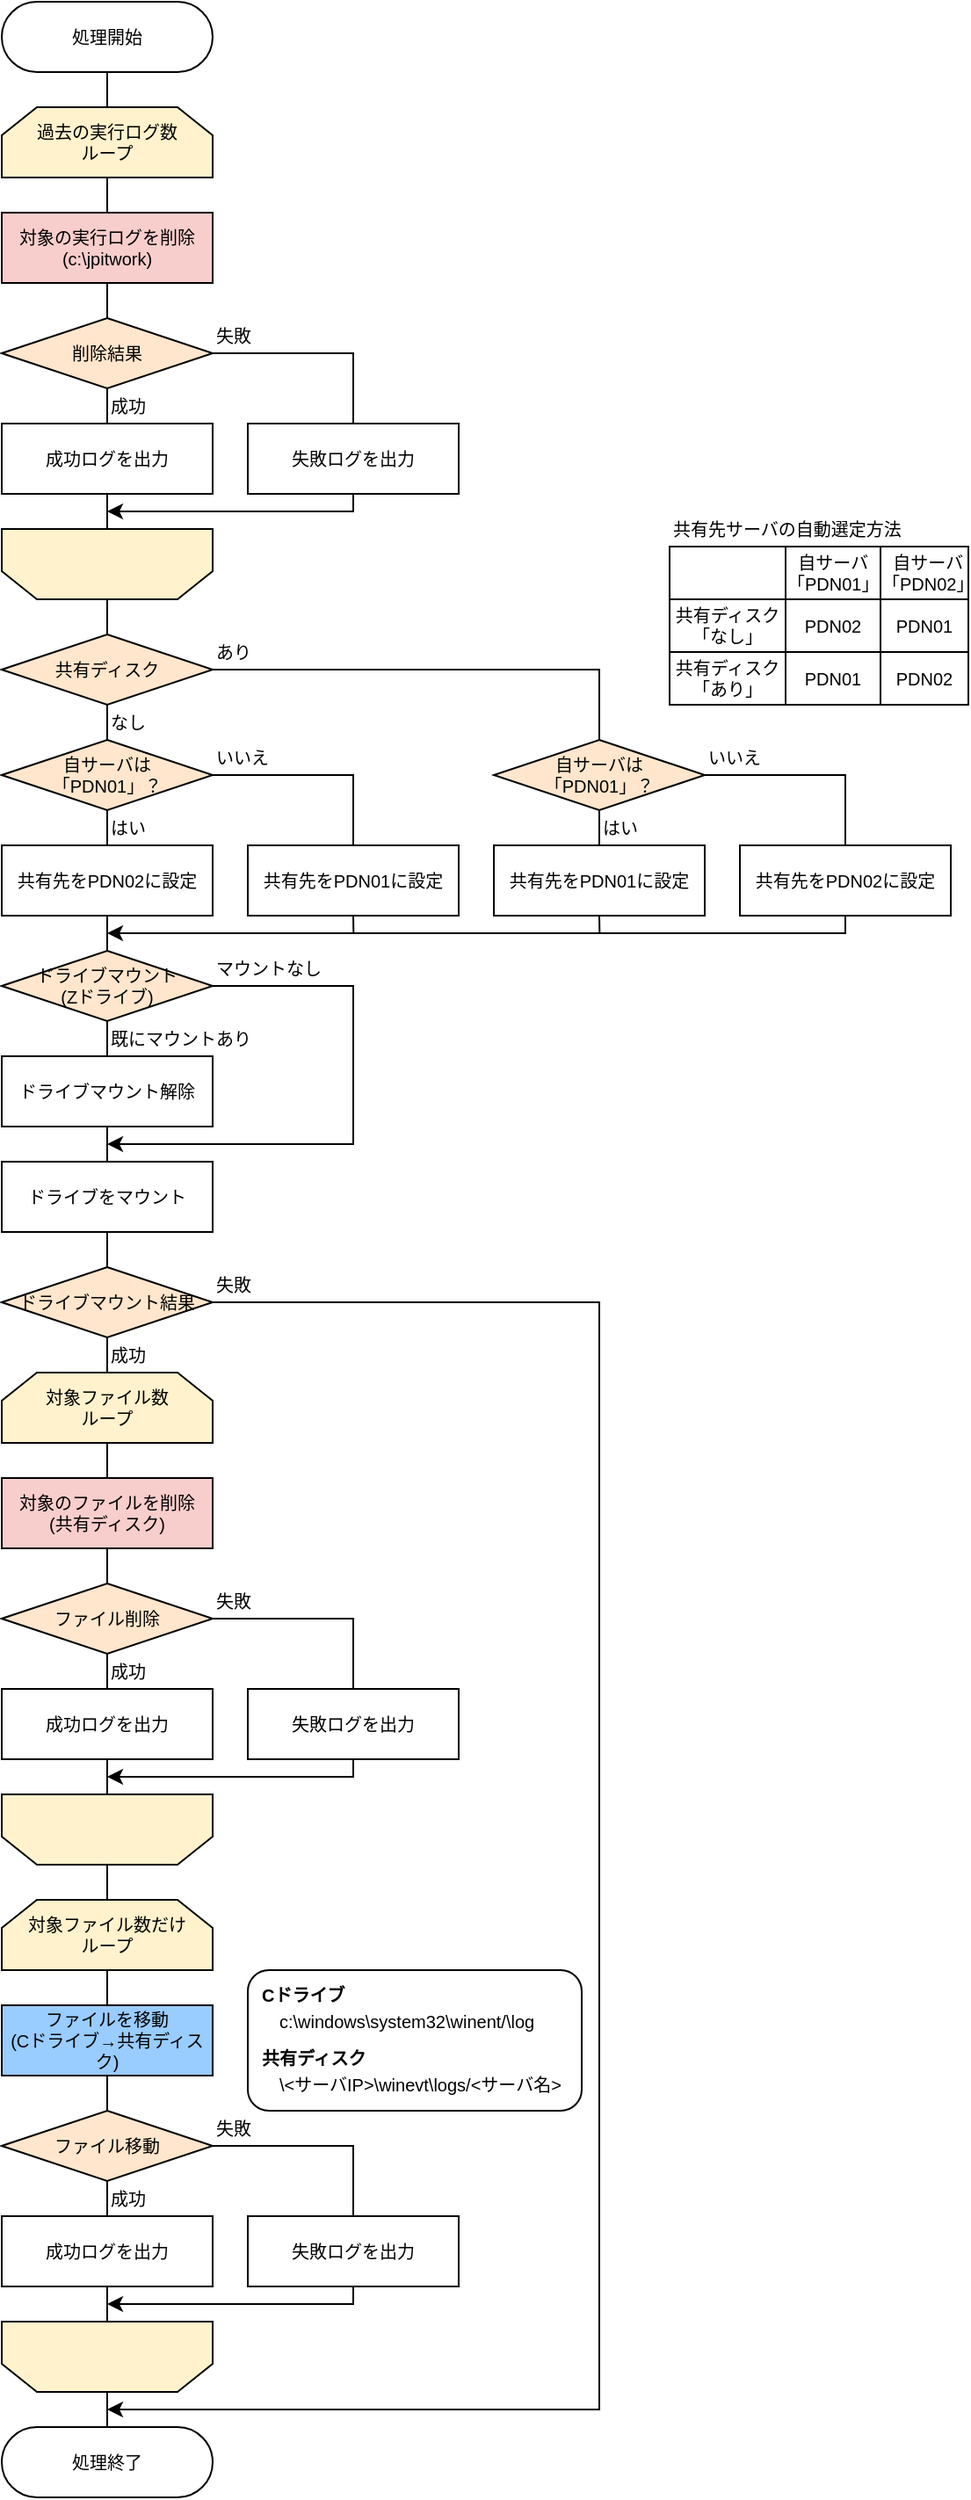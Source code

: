 <mxfile version="23.1.3" type="github">
  <diagram name="ページ1" id="Sno0RHyQ97pvPIhAmtWO">
    <mxGraphModel dx="983" dy="1718" grid="1" gridSize="10" guides="1" tooltips="1" connect="1" arrows="1" fold="1" page="1" pageScale="1" pageWidth="827" pageHeight="1169" background="#ffffff" math="0" shadow="0">
      <root>
        <mxCell id="0" />
        <mxCell id="1" parent="0" />
        <mxCell id="b4JHVFvh4AoB1611Vh3n-72" value="" style="rounded=1;whiteSpace=wrap;html=1;fontFamily=Helvetica;fontSize=10;fontColor=default;labelBackgroundColor=default;fillColor=none;" vertex="1" parent="1">
          <mxGeometry x="180" y="860" width="190" height="80" as="geometry" />
        </mxCell>
        <mxCell id="P1kFlnm7NQrcfKAeQpRK-1" value="処理開始" style="rounded=1;whiteSpace=wrap;html=1;arcSize=50;fontSize=10;" parent="1" vertex="1">
          <mxGeometry x="40" y="-260" width="120" height="40" as="geometry" />
        </mxCell>
        <mxCell id="P1kFlnm7NQrcfKAeQpRK-6" style="edgeStyle=orthogonalEdgeStyle;rounded=0;orthogonalLoop=1;jettySize=auto;html=1;exitX=0.5;exitY=1;exitDx=0;exitDy=0;entryX=0.5;entryY=0;entryDx=0;entryDy=0;endArrow=none;endFill=0;fontSize=10;" parent="1" source="P1kFlnm7NQrcfKAeQpRK-4" target="P1kFlnm7NQrcfKAeQpRK-5" edge="1">
          <mxGeometry relative="1" as="geometry" />
        </mxCell>
        <mxCell id="P1kFlnm7NQrcfKAeQpRK-4" value="ファイルを移動&lt;br style=&quot;font-size: 10px;&quot;&gt;(Cドライブ→共有ディスク)" style="rounded=0;whiteSpace=wrap;html=1;fontSize=10;fillColor=#99CCFF;" parent="1" vertex="1">
          <mxGeometry x="40" y="880" width="120" height="40" as="geometry" />
        </mxCell>
        <mxCell id="P1kFlnm7NQrcfKAeQpRK-11" style="edgeStyle=orthogonalEdgeStyle;rounded=0;orthogonalLoop=1;jettySize=auto;html=1;exitX=0.5;exitY=1;exitDx=0;exitDy=0;entryX=0.5;entryY=0;entryDx=0;entryDy=0;endArrow=none;endFill=0;fontSize=10;" parent="1" source="P1kFlnm7NQrcfKAeQpRK-5" target="P1kFlnm7NQrcfKAeQpRK-9" edge="1">
          <mxGeometry relative="1" as="geometry" />
        </mxCell>
        <mxCell id="P1kFlnm7NQrcfKAeQpRK-12" style="edgeStyle=orthogonalEdgeStyle;rounded=0;orthogonalLoop=1;jettySize=auto;html=1;exitX=1;exitY=0.5;exitDx=0;exitDy=0;entryX=0.5;entryY=0;entryDx=0;entryDy=0;endArrow=none;endFill=0;fontSize=10;" parent="1" source="P1kFlnm7NQrcfKAeQpRK-5" target="P1kFlnm7NQrcfKAeQpRK-10" edge="1">
          <mxGeometry relative="1" as="geometry" />
        </mxCell>
        <mxCell id="P1kFlnm7NQrcfKAeQpRK-5" value="ファイル移動" style="rhombus;whiteSpace=wrap;html=1;fontSize=10;fillColor=#ffe6cc;strokeColor=#000000;" parent="1" vertex="1">
          <mxGeometry x="40" y="940" width="120" height="40" as="geometry" />
        </mxCell>
        <mxCell id="P1kFlnm7NQrcfKAeQpRK-17" style="edgeStyle=orthogonalEdgeStyle;rounded=0;orthogonalLoop=1;jettySize=auto;html=1;exitX=0.5;exitY=1;exitDx=0;exitDy=0;entryX=0.5;entryY=1;entryDx=0;entryDy=0;endArrow=none;endFill=0;fontSize=10;" parent="1" source="P1kFlnm7NQrcfKAeQpRK-9" target="P1kFlnm7NQrcfKAeQpRK-23" edge="1">
          <mxGeometry relative="1" as="geometry">
            <mxPoint x="100" y="1080" as="targetPoint" />
          </mxGeometry>
        </mxCell>
        <mxCell id="P1kFlnm7NQrcfKAeQpRK-9" value="成功ログを出力" style="rounded=0;whiteSpace=wrap;html=1;fontSize=10;" parent="1" vertex="1">
          <mxGeometry x="40" y="1000" width="120" height="40" as="geometry" />
        </mxCell>
        <mxCell id="P1kFlnm7NQrcfKAeQpRK-20" style="edgeStyle=orthogonalEdgeStyle;rounded=0;orthogonalLoop=1;jettySize=auto;html=1;exitX=0.5;exitY=1;exitDx=0;exitDy=0;endArrow=classic;endFill=1;fontSize=10;" parent="1" source="P1kFlnm7NQrcfKAeQpRK-10" edge="1">
          <mxGeometry relative="1" as="geometry">
            <mxPoint x="100" y="1050" as="targetPoint" />
            <Array as="points">
              <mxPoint x="240" y="1050" />
              <mxPoint x="100" y="1050" />
            </Array>
          </mxGeometry>
        </mxCell>
        <mxCell id="P1kFlnm7NQrcfKAeQpRK-10" value="失敗ログを出力" style="rounded=0;whiteSpace=wrap;html=1;fontSize=10;" parent="1" vertex="1">
          <mxGeometry x="180" y="1000" width="120" height="40" as="geometry" />
        </mxCell>
        <mxCell id="P1kFlnm7NQrcfKAeQpRK-14" value="成功" style="text;html=1;strokeColor=none;fillColor=none;align=left;verticalAlign=middle;whiteSpace=wrap;rounded=0;fontSize=10;" parent="1" vertex="1">
          <mxGeometry x="100" y="980" width="50" height="20" as="geometry" />
        </mxCell>
        <mxCell id="P1kFlnm7NQrcfKAeQpRK-15" value="失敗" style="text;html=1;strokeColor=none;fillColor=none;align=left;verticalAlign=middle;whiteSpace=wrap;rounded=0;fontSize=10;" parent="1" vertex="1">
          <mxGeometry x="160" y="940" width="50" height="20" as="geometry" />
        </mxCell>
        <mxCell id="P1kFlnm7NQrcfKAeQpRK-25" style="edgeStyle=orthogonalEdgeStyle;shape=connector;rounded=0;orthogonalLoop=1;jettySize=auto;html=1;exitX=0.5;exitY=1;exitDx=0;exitDy=0;entryX=0.5;entryY=0;entryDx=0;entryDy=0;labelBackgroundColor=default;strokeColor=default;align=center;verticalAlign=middle;fontFamily=Helvetica;fontSize=10;fontColor=default;endArrow=none;endFill=0;" parent="1" source="P1kFlnm7NQrcfKAeQpRK-22" target="P1kFlnm7NQrcfKAeQpRK-4" edge="1">
          <mxGeometry relative="1" as="geometry" />
        </mxCell>
        <mxCell id="P1kFlnm7NQrcfKAeQpRK-22" value="対象ファイル数だけ&lt;br style=&quot;font-size: 10px;&quot;&gt;ループ" style="shape=loopLimit;whiteSpace=wrap;html=1;fontFamily=Helvetica;fontSize=10;fillColor=#fff2cc;strokeColor=#000000;" parent="1" vertex="1">
          <mxGeometry x="40" y="820" width="120" height="40" as="geometry" />
        </mxCell>
        <mxCell id="b4JHVFvh4AoB1611Vh3n-45" style="edgeStyle=orthogonalEdgeStyle;rounded=0;orthogonalLoop=1;jettySize=auto;html=1;exitX=0.5;exitY=0;exitDx=0;exitDy=0;entryX=0.5;entryY=0;entryDx=0;entryDy=0;strokeColor=default;align=center;verticalAlign=middle;fontFamily=Helvetica;fontSize=10;fontColor=default;labelBackgroundColor=default;endArrow=none;endFill=0;" edge="1" parent="1" source="P1kFlnm7NQrcfKAeQpRK-23" target="P1kFlnm7NQrcfKAeQpRK-36">
          <mxGeometry relative="1" as="geometry" />
        </mxCell>
        <mxCell id="P1kFlnm7NQrcfKAeQpRK-23" value="" style="shape=loopLimit;whiteSpace=wrap;html=1;fontFamily=Helvetica;fontSize=10;rotation=-180;fillColor=#fff2cc;strokeColor=#000000;" parent="1" vertex="1">
          <mxGeometry x="40" y="1060" width="120" height="40" as="geometry" />
        </mxCell>
        <mxCell id="P1kFlnm7NQrcfKAeQpRK-34" style="edgeStyle=orthogonalEdgeStyle;shape=connector;rounded=0;orthogonalLoop=1;jettySize=auto;html=1;exitX=0.5;exitY=1;exitDx=0;exitDy=0;entryX=0.5;entryY=0;entryDx=0;entryDy=0;labelBackgroundColor=default;strokeColor=default;align=center;verticalAlign=middle;fontFamily=Helvetica;fontSize=10;fontColor=default;endArrow=none;endFill=0;" parent="1" source="P1kFlnm7NQrcfKAeQpRK-28" target="P1kFlnm7NQrcfKAeQpRK-33" edge="1">
          <mxGeometry relative="1" as="geometry" />
        </mxCell>
        <mxCell id="P1kFlnm7NQrcfKAeQpRK-28" value="対象ファイル数&lt;br style=&quot;font-size: 10px;&quot;&gt;ループ" style="shape=loopLimit;whiteSpace=wrap;html=1;fontFamily=Helvetica;fontSize=10;fillColor=#fff2cc;strokeColor=#000000;" parent="1" vertex="1">
          <mxGeometry x="40" y="520" width="120" height="40" as="geometry" />
        </mxCell>
        <mxCell id="b4JHVFvh4AoB1611Vh3n-44" style="edgeStyle=orthogonalEdgeStyle;rounded=0;orthogonalLoop=1;jettySize=auto;html=1;exitX=0.5;exitY=0;exitDx=0;exitDy=0;entryX=0.5;entryY=0;entryDx=0;entryDy=0;strokeColor=default;align=center;verticalAlign=middle;fontFamily=Helvetica;fontSize=10;fontColor=default;labelBackgroundColor=default;endArrow=none;endFill=0;" edge="1" parent="1" source="P1kFlnm7NQrcfKAeQpRK-30" target="P1kFlnm7NQrcfKAeQpRK-22">
          <mxGeometry relative="1" as="geometry" />
        </mxCell>
        <mxCell id="P1kFlnm7NQrcfKAeQpRK-30" value="" style="shape=loopLimit;whiteSpace=wrap;html=1;fontFamily=Helvetica;fontSize=10;rotation=-180;fillColor=#fff2cc;strokeColor=#000000;" parent="1" vertex="1">
          <mxGeometry x="40" y="760" width="120" height="40" as="geometry" />
        </mxCell>
        <mxCell id="P1kFlnm7NQrcfKAeQpRK-41" style="edgeStyle=orthogonalEdgeStyle;shape=connector;rounded=0;orthogonalLoop=1;jettySize=auto;html=1;exitX=0.5;exitY=1;exitDx=0;exitDy=0;labelBackgroundColor=default;strokeColor=default;align=center;verticalAlign=middle;fontFamily=Helvetica;fontSize=10;fontColor=default;endArrow=none;endFill=0;entryX=0.5;entryY=0;entryDx=0;entryDy=0;" parent="1" source="P1kFlnm7NQrcfKAeQpRK-33" target="b4JHVFvh4AoB1611Vh3n-48" edge="1">
          <mxGeometry relative="1" as="geometry">
            <mxPoint x="100" y="690" as="targetPoint" />
          </mxGeometry>
        </mxCell>
        <mxCell id="P1kFlnm7NQrcfKAeQpRK-33" value="対象のファイルを削除&lt;br style=&quot;font-size: 10px;&quot;&gt;(共有ディスク)" style="rounded=0;whiteSpace=wrap;html=1;fontSize=10;fillColor=#f8cecc;strokeColor=#000000;" parent="1" vertex="1">
          <mxGeometry x="40" y="580" width="120" height="40" as="geometry" />
        </mxCell>
        <mxCell id="P1kFlnm7NQrcfKAeQpRK-36" value="処理終了" style="rounded=1;whiteSpace=wrap;html=1;arcSize=50;fontSize=10;" parent="1" vertex="1">
          <mxGeometry x="40" y="1120" width="120" height="40" as="geometry" />
        </mxCell>
        <mxCell id="P1kFlnm7NQrcfKAeQpRK-47" style="edgeStyle=orthogonalEdgeStyle;shape=connector;rounded=0;orthogonalLoop=1;jettySize=auto;html=1;exitX=0.5;exitY=1;exitDx=0;exitDy=0;labelBackgroundColor=default;strokeColor=default;align=center;verticalAlign=middle;fontFamily=Helvetica;fontSize=10;fontColor=default;endArrow=none;endFill=0;" parent="1" source="Qkshi-I4SKc8RLtoQYyM-2" edge="1">
          <mxGeometry relative="1" as="geometry">
            <mxPoint x="100" y="140" as="sourcePoint" />
            <mxPoint x="100" y="280" as="targetPoint" />
          </mxGeometry>
        </mxCell>
        <mxCell id="Qkshi-I4SKc8RLtoQYyM-2" value="共有先をPDN02に設定" style="rounded=0;whiteSpace=wrap;html=1;fontSize=10;" parent="1" vertex="1">
          <mxGeometry x="40" y="220" width="120" height="40" as="geometry" />
        </mxCell>
        <mxCell id="b4JHVFvh4AoB1611Vh3n-8" style="edgeStyle=orthogonalEdgeStyle;rounded=0;orthogonalLoop=1;jettySize=auto;html=1;exitX=0.5;exitY=1;exitDx=0;exitDy=0;entryX=0.5;entryY=0;entryDx=0;entryDy=0;endArrow=none;endFill=0;fontSize=10;" edge="1" parent="1" source="Qkshi-I4SKc8RLtoQYyM-8" target="Qkshi-I4SKc8RLtoQYyM-13">
          <mxGeometry relative="1" as="geometry" />
        </mxCell>
        <mxCell id="b4JHVFvh4AoB1611Vh3n-12" style="edgeStyle=orthogonalEdgeStyle;rounded=0;orthogonalLoop=1;jettySize=auto;html=1;exitX=1;exitY=0.5;exitDx=0;exitDy=0;entryX=0.5;entryY=0;entryDx=0;entryDy=0;strokeColor=default;align=center;verticalAlign=middle;fontFamily=Helvetica;fontSize=10;fontColor=default;labelBackgroundColor=default;endArrow=none;endFill=0;" edge="1" parent="1" source="Qkshi-I4SKc8RLtoQYyM-8" target="b4JHVFvh4AoB1611Vh3n-1">
          <mxGeometry relative="1" as="geometry" />
        </mxCell>
        <mxCell id="Qkshi-I4SKc8RLtoQYyM-8" value="共有ディスク" style="rhombus;whiteSpace=wrap;html=1;fontSize=10;fillColor=#ffe6cc;strokeColor=#000000;" parent="1" vertex="1">
          <mxGeometry x="40" y="100" width="120" height="40" as="geometry" />
        </mxCell>
        <mxCell id="Qkshi-I4SKc8RLtoQYyM-9" value="なし" style="text;html=1;strokeColor=none;fillColor=none;align=left;verticalAlign=middle;whiteSpace=wrap;rounded=0;fontSize=10;" parent="1" vertex="1">
          <mxGeometry x="100" y="140" width="50" height="20" as="geometry" />
        </mxCell>
        <mxCell id="Qkshi-I4SKc8RLtoQYyM-10" value="あり" style="text;html=1;strokeColor=none;fillColor=none;align=left;verticalAlign=middle;whiteSpace=wrap;rounded=0;fontSize=10;" parent="1" vertex="1">
          <mxGeometry x="160" y="100" width="50" height="20" as="geometry" />
        </mxCell>
        <mxCell id="b4JHVFvh4AoB1611Vh3n-10" style="edgeStyle=orthogonalEdgeStyle;rounded=0;orthogonalLoop=1;jettySize=auto;html=1;exitX=0.5;exitY=1;exitDx=0;exitDy=0;entryX=0.5;entryY=0;entryDx=0;entryDy=0;strokeColor=default;align=center;verticalAlign=middle;fontFamily=Helvetica;fontSize=10;fontColor=default;labelBackgroundColor=default;endArrow=none;endFill=0;" edge="1" parent="1" source="Qkshi-I4SKc8RLtoQYyM-13" target="Qkshi-I4SKc8RLtoQYyM-2">
          <mxGeometry relative="1" as="geometry" />
        </mxCell>
        <mxCell id="b4JHVFvh4AoB1611Vh3n-11" style="edgeStyle=orthogonalEdgeStyle;rounded=0;orthogonalLoop=1;jettySize=auto;html=1;exitX=1;exitY=0.5;exitDx=0;exitDy=0;entryX=0.5;entryY=0;entryDx=0;entryDy=0;strokeColor=default;align=center;verticalAlign=middle;fontFamily=Helvetica;fontSize=10;fontColor=default;labelBackgroundColor=default;endArrow=none;endFill=0;" edge="1" parent="1" source="Qkshi-I4SKc8RLtoQYyM-13" target="b4JHVFvh4AoB1611Vh3n-4">
          <mxGeometry relative="1" as="geometry" />
        </mxCell>
        <mxCell id="Qkshi-I4SKc8RLtoQYyM-13" value="自サーバは&lt;br style=&quot;font-size: 10px;&quot;&gt;「PDN01」？" style="rhombus;whiteSpace=wrap;html=1;fontSize=10;fillColor=#ffe6cc;strokeColor=#000000;" parent="1" vertex="1">
          <mxGeometry x="40" y="160" width="120" height="40" as="geometry" />
        </mxCell>
        <mxCell id="Qkshi-I4SKc8RLtoQYyM-14" value="いいえ" style="text;html=1;strokeColor=none;fillColor=none;align=left;verticalAlign=middle;whiteSpace=wrap;rounded=0;fontSize=10;" parent="1" vertex="1">
          <mxGeometry x="160" y="160" width="50" height="20" as="geometry" />
        </mxCell>
        <mxCell id="Qkshi-I4SKc8RLtoQYyM-15" value="はい" style="text;html=1;strokeColor=none;fillColor=none;align=left;verticalAlign=middle;whiteSpace=wrap;rounded=0;fontSize=10;" parent="1" vertex="1">
          <mxGeometry x="100" y="200" width="50" height="20" as="geometry" />
        </mxCell>
        <mxCell id="b4JHVFvh4AoB1611Vh3n-13" style="edgeStyle=orthogonalEdgeStyle;rounded=0;orthogonalLoop=1;jettySize=auto;html=1;exitX=0.5;exitY=1;exitDx=0;exitDy=0;entryX=0.5;entryY=0;entryDx=0;entryDy=0;strokeColor=default;align=center;verticalAlign=middle;fontFamily=Helvetica;fontSize=10;fontColor=default;labelBackgroundColor=default;endArrow=none;endFill=0;" edge="1" parent="1" source="b4JHVFvh4AoB1611Vh3n-1" target="b4JHVFvh4AoB1611Vh3n-5">
          <mxGeometry relative="1" as="geometry" />
        </mxCell>
        <mxCell id="b4JHVFvh4AoB1611Vh3n-14" style="edgeStyle=orthogonalEdgeStyle;rounded=0;orthogonalLoop=1;jettySize=auto;html=1;exitX=1;exitY=0.5;exitDx=0;exitDy=0;entryX=0.5;entryY=0;entryDx=0;entryDy=0;strokeColor=default;align=center;verticalAlign=middle;fontFamily=Helvetica;fontSize=10;fontColor=default;labelBackgroundColor=default;endArrow=none;endFill=0;" edge="1" parent="1" source="b4JHVFvh4AoB1611Vh3n-1" target="b4JHVFvh4AoB1611Vh3n-6">
          <mxGeometry relative="1" as="geometry" />
        </mxCell>
        <mxCell id="b4JHVFvh4AoB1611Vh3n-1" value="自サーバは&lt;br style=&quot;font-size: 10px;&quot;&gt;「PDN01」？" style="rhombus;whiteSpace=wrap;html=1;fontSize=10;fillColor=#ffe6cc;strokeColor=#000000;" vertex="1" parent="1">
          <mxGeometry x="320" y="160" width="120" height="40" as="geometry" />
        </mxCell>
        <mxCell id="b4JHVFvh4AoB1611Vh3n-2" value="いいえ" style="text;html=1;strokeColor=none;fillColor=none;align=left;verticalAlign=middle;whiteSpace=wrap;rounded=0;fontSize=10;" vertex="1" parent="1">
          <mxGeometry x="440" y="160" width="50" height="20" as="geometry" />
        </mxCell>
        <mxCell id="b4JHVFvh4AoB1611Vh3n-3" value="はい" style="text;html=1;strokeColor=none;fillColor=none;align=left;verticalAlign=middle;whiteSpace=wrap;rounded=0;fontSize=10;" vertex="1" parent="1">
          <mxGeometry x="380" y="200" width="50" height="20" as="geometry" />
        </mxCell>
        <mxCell id="b4JHVFvh4AoB1611Vh3n-17" style="edgeStyle=orthogonalEdgeStyle;rounded=0;orthogonalLoop=1;jettySize=auto;html=1;exitX=0.5;exitY=1;exitDx=0;exitDy=0;strokeColor=default;align=center;verticalAlign=middle;fontFamily=Helvetica;fontSize=10;fontColor=default;labelBackgroundColor=default;endArrow=none;endFill=0;" edge="1" parent="1" source="b4JHVFvh4AoB1611Vh3n-4">
          <mxGeometry relative="1" as="geometry">
            <mxPoint x="240.167" y="270" as="targetPoint" />
          </mxGeometry>
        </mxCell>
        <mxCell id="b4JHVFvh4AoB1611Vh3n-4" value="共有先をPDN01に設定" style="rounded=0;whiteSpace=wrap;html=1;fontSize=10;" vertex="1" parent="1">
          <mxGeometry x="180" y="220" width="120" height="40" as="geometry" />
        </mxCell>
        <mxCell id="b4JHVFvh4AoB1611Vh3n-18" style="edgeStyle=orthogonalEdgeStyle;rounded=0;orthogonalLoop=1;jettySize=auto;html=1;exitX=0.5;exitY=1;exitDx=0;exitDy=0;strokeColor=default;align=center;verticalAlign=middle;fontFamily=Helvetica;fontSize=10;fontColor=default;labelBackgroundColor=default;endArrow=none;endFill=0;" edge="1" parent="1" source="b4JHVFvh4AoB1611Vh3n-5">
          <mxGeometry relative="1" as="geometry">
            <mxPoint x="380.167" y="270" as="targetPoint" />
          </mxGeometry>
        </mxCell>
        <mxCell id="b4JHVFvh4AoB1611Vh3n-5" value="共有先をPDN01に設定" style="rounded=0;whiteSpace=wrap;html=1;fontSize=10;" vertex="1" parent="1">
          <mxGeometry x="320" y="220" width="120" height="40" as="geometry" />
        </mxCell>
        <mxCell id="b4JHVFvh4AoB1611Vh3n-16" style="edgeStyle=orthogonalEdgeStyle;rounded=0;orthogonalLoop=1;jettySize=auto;html=1;exitX=0.5;exitY=1;exitDx=0;exitDy=0;strokeColor=default;align=center;verticalAlign=middle;fontFamily=Helvetica;fontSize=10;fontColor=default;labelBackgroundColor=default;endArrow=classic;endFill=1;" edge="1" parent="1" source="b4JHVFvh4AoB1611Vh3n-6">
          <mxGeometry relative="1" as="geometry">
            <mxPoint x="100" y="270" as="targetPoint" />
            <Array as="points">
              <mxPoint x="520" y="270" />
            </Array>
          </mxGeometry>
        </mxCell>
        <mxCell id="b4JHVFvh4AoB1611Vh3n-6" value="共有先をPDN02に設定" style="rounded=0;whiteSpace=wrap;html=1;fontSize=10;" vertex="1" parent="1">
          <mxGeometry x="460" y="220" width="120" height="40" as="geometry" />
        </mxCell>
        <mxCell id="b4JHVFvh4AoB1611Vh3n-20" style="edgeStyle=orthogonalEdgeStyle;rounded=0;orthogonalLoop=1;jettySize=auto;html=1;exitX=0.5;exitY=1;exitDx=0;exitDy=0;entryX=0.5;entryY=0;entryDx=0;entryDy=0;endArrow=none;endFill=0;fontSize=10;" edge="1" source="b4JHVFvh4AoB1611Vh3n-21" parent="1">
          <mxGeometry relative="1" as="geometry">
            <mxPoint x="100" y="340" as="targetPoint" />
          </mxGeometry>
        </mxCell>
        <mxCell id="b4JHVFvh4AoB1611Vh3n-27" style="edgeStyle=orthogonalEdgeStyle;rounded=0;orthogonalLoop=1;jettySize=auto;html=1;exitX=1;exitY=0.5;exitDx=0;exitDy=0;strokeColor=default;align=center;verticalAlign=middle;fontFamily=Helvetica;fontSize=10;fontColor=default;labelBackgroundColor=default;endArrow=classic;endFill=1;" edge="1" parent="1" source="b4JHVFvh4AoB1611Vh3n-21">
          <mxGeometry relative="1" as="geometry">
            <mxPoint x="100" y="390" as="targetPoint" />
            <Array as="points">
              <mxPoint x="240" y="300" />
              <mxPoint x="240" y="390" />
            </Array>
          </mxGeometry>
        </mxCell>
        <mxCell id="b4JHVFvh4AoB1611Vh3n-21" value="ドライブマウント&lt;br style=&quot;font-size: 10px;&quot;&gt;(Zドライブ)" style="rhombus;whiteSpace=wrap;html=1;fontSize=10;fillColor=#ffe6cc;strokeColor=#000000;" vertex="1" parent="1">
          <mxGeometry x="40" y="280" width="120" height="40" as="geometry" />
        </mxCell>
        <mxCell id="b4JHVFvh4AoB1611Vh3n-22" value="既にマウントあり" style="text;html=1;strokeColor=none;fillColor=none;align=left;verticalAlign=middle;whiteSpace=wrap;rounded=0;fontSize=10;" vertex="1" parent="1">
          <mxGeometry x="100" y="320" width="100" height="20" as="geometry" />
        </mxCell>
        <mxCell id="b4JHVFvh4AoB1611Vh3n-23" value="マウントなし" style="text;html=1;strokeColor=none;fillColor=none;align=left;verticalAlign=middle;whiteSpace=wrap;rounded=0;fontSize=10;" vertex="1" parent="1">
          <mxGeometry x="160" y="280" width="70" height="20" as="geometry" />
        </mxCell>
        <mxCell id="b4JHVFvh4AoB1611Vh3n-26" style="edgeStyle=orthogonalEdgeStyle;rounded=0;orthogonalLoop=1;jettySize=auto;html=1;exitX=0.5;exitY=1;exitDx=0;exitDy=0;entryX=0.5;entryY=0;entryDx=0;entryDy=0;strokeColor=default;align=center;verticalAlign=middle;fontFamily=Helvetica;fontSize=10;fontColor=default;labelBackgroundColor=default;endArrow=none;endFill=0;" edge="1" parent="1" source="b4JHVFvh4AoB1611Vh3n-24" target="b4JHVFvh4AoB1611Vh3n-25">
          <mxGeometry relative="1" as="geometry" />
        </mxCell>
        <mxCell id="b4JHVFvh4AoB1611Vh3n-24" value="ドライブマウント解除" style="rounded=0;whiteSpace=wrap;html=1;fontSize=10;" vertex="1" parent="1">
          <mxGeometry x="40" y="340" width="120" height="40" as="geometry" />
        </mxCell>
        <mxCell id="b4JHVFvh4AoB1611Vh3n-32" style="edgeStyle=orthogonalEdgeStyle;rounded=0;orthogonalLoop=1;jettySize=auto;html=1;exitX=0.5;exitY=1;exitDx=0;exitDy=0;entryX=0.5;entryY=0;entryDx=0;entryDy=0;strokeColor=default;align=center;verticalAlign=middle;fontFamily=Helvetica;fontSize=10;fontColor=default;labelBackgroundColor=default;endArrow=none;endFill=0;" edge="1" parent="1" source="b4JHVFvh4AoB1611Vh3n-25" target="b4JHVFvh4AoB1611Vh3n-29">
          <mxGeometry relative="1" as="geometry" />
        </mxCell>
        <mxCell id="b4JHVFvh4AoB1611Vh3n-25" value="ドライブをマウント" style="rounded=0;whiteSpace=wrap;html=1;fontSize=10;" vertex="1" parent="1">
          <mxGeometry x="40" y="400" width="120" height="40" as="geometry" />
        </mxCell>
        <mxCell id="b4JHVFvh4AoB1611Vh3n-43" style="edgeStyle=orthogonalEdgeStyle;rounded=0;orthogonalLoop=1;jettySize=auto;html=1;exitX=0.5;exitY=1;exitDx=0;exitDy=0;entryX=0.5;entryY=0;entryDx=0;entryDy=0;strokeColor=default;align=center;verticalAlign=middle;fontFamily=Helvetica;fontSize=10;fontColor=default;labelBackgroundColor=default;endArrow=none;endFill=0;" edge="1" parent="1" source="b4JHVFvh4AoB1611Vh3n-29" target="P1kFlnm7NQrcfKAeQpRK-28">
          <mxGeometry relative="1" as="geometry" />
        </mxCell>
        <mxCell id="b4JHVFvh4AoB1611Vh3n-67" style="edgeStyle=orthogonalEdgeStyle;rounded=0;orthogonalLoop=1;jettySize=auto;html=1;exitX=1;exitY=0.5;exitDx=0;exitDy=0;strokeColor=default;align=center;verticalAlign=middle;fontFamily=Helvetica;fontSize=10;fontColor=default;labelBackgroundColor=default;endArrow=classic;endFill=1;" edge="1" parent="1" source="b4JHVFvh4AoB1611Vh3n-29">
          <mxGeometry relative="1" as="geometry">
            <mxPoint x="100" y="1110" as="targetPoint" />
            <Array as="points">
              <mxPoint x="380" y="480" />
              <mxPoint x="380" y="1110" />
              <mxPoint x="100" y="1110" />
            </Array>
          </mxGeometry>
        </mxCell>
        <mxCell id="b4JHVFvh4AoB1611Vh3n-29" value="ドライブマウント結果" style="rhombus;whiteSpace=wrap;html=1;fontSize=10;fillColor=#ffe6cc;strokeColor=#000000;" vertex="1" parent="1">
          <mxGeometry x="40" y="460" width="120" height="40" as="geometry" />
        </mxCell>
        <mxCell id="b4JHVFvh4AoB1611Vh3n-30" value="成功" style="text;html=1;strokeColor=none;fillColor=none;align=left;verticalAlign=middle;whiteSpace=wrap;rounded=0;fontSize=10;" vertex="1" parent="1">
          <mxGeometry x="100" y="500" width="50" height="20" as="geometry" />
        </mxCell>
        <mxCell id="b4JHVFvh4AoB1611Vh3n-31" value="失敗" style="text;html=1;strokeColor=none;fillColor=none;align=left;verticalAlign=middle;whiteSpace=wrap;rounded=0;fontSize=10;" vertex="1" parent="1">
          <mxGeometry x="160" y="460" width="50" height="20" as="geometry" />
        </mxCell>
        <mxCell id="b4JHVFvh4AoB1611Vh3n-34" style="edgeStyle=orthogonalEdgeStyle;shape=connector;rounded=0;orthogonalLoop=1;jettySize=auto;html=1;exitX=0.5;exitY=1;exitDx=0;exitDy=0;entryX=0.5;entryY=0;entryDx=0;entryDy=0;labelBackgroundColor=default;strokeColor=default;align=center;verticalAlign=middle;fontFamily=Helvetica;fontSize=10;fontColor=default;endArrow=none;endFill=0;" edge="1" target="b4JHVFvh4AoB1611Vh3n-36" parent="1" source="P1kFlnm7NQrcfKAeQpRK-1">
          <mxGeometry relative="1" as="geometry">
            <mxPoint x="100" y="-220" as="sourcePoint" />
            <mxPoint x="100" y="-200" as="targetPoint" />
          </mxGeometry>
        </mxCell>
        <mxCell id="b4JHVFvh4AoB1611Vh3n-35" style="edgeStyle=orthogonalEdgeStyle;shape=connector;rounded=0;orthogonalLoop=1;jettySize=auto;html=1;exitX=0.5;exitY=1;exitDx=0;exitDy=0;entryX=0.5;entryY=0;entryDx=0;entryDy=0;labelBackgroundColor=default;strokeColor=default;align=center;verticalAlign=middle;fontFamily=Helvetica;fontSize=10;fontColor=default;endArrow=none;endFill=0;" edge="1" source="b4JHVFvh4AoB1611Vh3n-36" target="b4JHVFvh4AoB1611Vh3n-40" parent="1">
          <mxGeometry relative="1" as="geometry" />
        </mxCell>
        <mxCell id="b4JHVFvh4AoB1611Vh3n-36" value="過去の実行ログ数&lt;br style=&quot;font-size: 10px;&quot;&gt;ループ" style="shape=loopLimit;whiteSpace=wrap;html=1;fontFamily=Helvetica;fontSize=10;fillColor=#fff2cc;strokeColor=#000000;" vertex="1" parent="1">
          <mxGeometry x="40" y="-200" width="120" height="40" as="geometry" />
        </mxCell>
        <mxCell id="b4JHVFvh4AoB1611Vh3n-37" style="edgeStyle=orthogonalEdgeStyle;shape=connector;rounded=0;orthogonalLoop=1;jettySize=auto;html=1;exitX=0.5;exitY=0;exitDx=0;exitDy=0;entryX=0.5;entryY=0;entryDx=0;entryDy=0;labelBackgroundColor=default;strokeColor=default;align=center;verticalAlign=middle;fontFamily=Helvetica;fontSize=10;fontColor=default;endArrow=none;endFill=0;" edge="1" source="b4JHVFvh4AoB1611Vh3n-38" parent="1" target="Qkshi-I4SKc8RLtoQYyM-8">
          <mxGeometry relative="1" as="geometry">
            <mxPoint x="100" y="80" as="targetPoint" />
          </mxGeometry>
        </mxCell>
        <mxCell id="b4JHVFvh4AoB1611Vh3n-38" value="" style="shape=loopLimit;whiteSpace=wrap;html=1;fontFamily=Helvetica;fontSize=10;rotation=-180;fillColor=#fff2cc;strokeColor=#000000;" vertex="1" parent="1">
          <mxGeometry x="40" y="40" width="120" height="40" as="geometry" />
        </mxCell>
        <mxCell id="b4JHVFvh4AoB1611Vh3n-66" style="edgeStyle=orthogonalEdgeStyle;rounded=0;orthogonalLoop=1;jettySize=auto;html=1;exitX=0.5;exitY=1;exitDx=0;exitDy=0;entryX=0.5;entryY=0;entryDx=0;entryDy=0;strokeColor=default;align=center;verticalAlign=middle;fontFamily=Helvetica;fontSize=10;fontColor=default;labelBackgroundColor=default;endArrow=none;endFill=0;" edge="1" parent="1" source="b4JHVFvh4AoB1611Vh3n-40" target="b4JHVFvh4AoB1611Vh3n-59">
          <mxGeometry relative="1" as="geometry" />
        </mxCell>
        <mxCell id="b4JHVFvh4AoB1611Vh3n-40" value="対象の実行ログを削除&lt;br style=&quot;font-size: 10px;&quot;&gt;(c:\jpitwork)" style="rounded=0;whiteSpace=wrap;html=1;fontSize=10;fillColor=#f8cecc;strokeColor=#000000;" vertex="1" parent="1">
          <mxGeometry x="40" y="-140" width="120" height="40" as="geometry" />
        </mxCell>
        <mxCell id="b4JHVFvh4AoB1611Vh3n-46" style="edgeStyle=orthogonalEdgeStyle;rounded=0;orthogonalLoop=1;jettySize=auto;html=1;exitX=0.5;exitY=1;exitDx=0;exitDy=0;entryX=0.5;entryY=0;entryDx=0;entryDy=0;endArrow=none;endFill=0;fontSize=10;" edge="1" source="b4JHVFvh4AoB1611Vh3n-48" target="b4JHVFvh4AoB1611Vh3n-50" parent="1">
          <mxGeometry relative="1" as="geometry" />
        </mxCell>
        <mxCell id="b4JHVFvh4AoB1611Vh3n-47" style="edgeStyle=orthogonalEdgeStyle;rounded=0;orthogonalLoop=1;jettySize=auto;html=1;exitX=1;exitY=0.5;exitDx=0;exitDy=0;entryX=0.5;entryY=0;entryDx=0;entryDy=0;endArrow=none;endFill=0;fontSize=10;" edge="1" source="b4JHVFvh4AoB1611Vh3n-48" target="b4JHVFvh4AoB1611Vh3n-52" parent="1">
          <mxGeometry relative="1" as="geometry" />
        </mxCell>
        <mxCell id="b4JHVFvh4AoB1611Vh3n-48" value="ファイル削除" style="rhombus;whiteSpace=wrap;html=1;fontSize=10;fillColor=#ffe6cc;strokeColor=#000000;" vertex="1" parent="1">
          <mxGeometry x="40" y="640" width="120" height="40" as="geometry" />
        </mxCell>
        <mxCell id="b4JHVFvh4AoB1611Vh3n-49" style="edgeStyle=orthogonalEdgeStyle;rounded=0;orthogonalLoop=1;jettySize=auto;html=1;exitX=0.5;exitY=1;exitDx=0;exitDy=0;entryX=0.5;entryY=1;entryDx=0;entryDy=0;endArrow=none;endFill=0;fontSize=10;" edge="1" source="b4JHVFvh4AoB1611Vh3n-50" parent="1" target="P1kFlnm7NQrcfKAeQpRK-30">
          <mxGeometry relative="1" as="geometry">
            <mxPoint x="100" y="760" as="targetPoint" />
          </mxGeometry>
        </mxCell>
        <mxCell id="b4JHVFvh4AoB1611Vh3n-50" value="成功ログを出力" style="rounded=0;whiteSpace=wrap;html=1;fontSize=10;" vertex="1" parent="1">
          <mxGeometry x="40" y="700" width="120" height="40" as="geometry" />
        </mxCell>
        <mxCell id="b4JHVFvh4AoB1611Vh3n-51" style="edgeStyle=orthogonalEdgeStyle;rounded=0;orthogonalLoop=1;jettySize=auto;html=1;exitX=0.5;exitY=1;exitDx=0;exitDy=0;endArrow=classic;endFill=1;fontSize=10;" edge="1" source="b4JHVFvh4AoB1611Vh3n-52" parent="1">
          <mxGeometry relative="1" as="geometry">
            <mxPoint x="100" y="750" as="targetPoint" />
            <Array as="points">
              <mxPoint x="240" y="750" />
              <mxPoint x="100" y="750" />
            </Array>
          </mxGeometry>
        </mxCell>
        <mxCell id="b4JHVFvh4AoB1611Vh3n-52" value="失敗ログを出力" style="rounded=0;whiteSpace=wrap;html=1;fontSize=10;" vertex="1" parent="1">
          <mxGeometry x="180" y="700" width="120" height="40" as="geometry" />
        </mxCell>
        <mxCell id="b4JHVFvh4AoB1611Vh3n-53" value="成功" style="text;html=1;strokeColor=none;fillColor=none;align=left;verticalAlign=middle;whiteSpace=wrap;rounded=0;fontSize=10;" vertex="1" parent="1">
          <mxGeometry x="100" y="680" width="50" height="20" as="geometry" />
        </mxCell>
        <mxCell id="b4JHVFvh4AoB1611Vh3n-54" value="失敗" style="text;html=1;strokeColor=none;fillColor=none;align=left;verticalAlign=middle;whiteSpace=wrap;rounded=0;fontSize=10;" vertex="1" parent="1">
          <mxGeometry x="160" y="640" width="50" height="20" as="geometry" />
        </mxCell>
        <mxCell id="b4JHVFvh4AoB1611Vh3n-57" style="edgeStyle=orthogonalEdgeStyle;rounded=0;orthogonalLoop=1;jettySize=auto;html=1;exitX=0.5;exitY=1;exitDx=0;exitDy=0;entryX=0.5;entryY=0;entryDx=0;entryDy=0;endArrow=none;endFill=0;fontSize=10;" edge="1" parent="1" source="b4JHVFvh4AoB1611Vh3n-59" target="b4JHVFvh4AoB1611Vh3n-61">
          <mxGeometry relative="1" as="geometry" />
        </mxCell>
        <mxCell id="b4JHVFvh4AoB1611Vh3n-58" style="edgeStyle=orthogonalEdgeStyle;rounded=0;orthogonalLoop=1;jettySize=auto;html=1;exitX=1;exitY=0.5;exitDx=0;exitDy=0;entryX=0.5;entryY=0;entryDx=0;entryDy=0;endArrow=none;endFill=0;fontSize=10;" edge="1" parent="1" source="b4JHVFvh4AoB1611Vh3n-59" target="b4JHVFvh4AoB1611Vh3n-63">
          <mxGeometry relative="1" as="geometry" />
        </mxCell>
        <mxCell id="b4JHVFvh4AoB1611Vh3n-59" value="削除結果" style="rhombus;whiteSpace=wrap;html=1;fontSize=10;fillColor=#ffe6cc;strokeColor=#000000;" vertex="1" parent="1">
          <mxGeometry x="40" y="-80" width="120" height="40" as="geometry" />
        </mxCell>
        <mxCell id="b4JHVFvh4AoB1611Vh3n-60" style="edgeStyle=orthogonalEdgeStyle;rounded=0;orthogonalLoop=1;jettySize=auto;html=1;exitX=0.5;exitY=1;exitDx=0;exitDy=0;entryX=0.5;entryY=1;entryDx=0;entryDy=0;endArrow=none;endFill=0;fontSize=10;" edge="1" parent="1" source="b4JHVFvh4AoB1611Vh3n-61">
          <mxGeometry relative="1" as="geometry">
            <mxPoint x="100" y="40" as="targetPoint" />
          </mxGeometry>
        </mxCell>
        <mxCell id="b4JHVFvh4AoB1611Vh3n-61" value="成功ログを出力" style="rounded=0;whiteSpace=wrap;html=1;fontSize=10;" vertex="1" parent="1">
          <mxGeometry x="40" y="-20" width="120" height="40" as="geometry" />
        </mxCell>
        <mxCell id="b4JHVFvh4AoB1611Vh3n-62" style="edgeStyle=orthogonalEdgeStyle;rounded=0;orthogonalLoop=1;jettySize=auto;html=1;exitX=0.5;exitY=1;exitDx=0;exitDy=0;endArrow=classic;endFill=1;fontSize=10;" edge="1" parent="1" source="b4JHVFvh4AoB1611Vh3n-63">
          <mxGeometry relative="1" as="geometry">
            <mxPoint x="100" y="30" as="targetPoint" />
            <Array as="points">
              <mxPoint x="240" y="30" />
              <mxPoint x="100" y="30" />
            </Array>
          </mxGeometry>
        </mxCell>
        <mxCell id="b4JHVFvh4AoB1611Vh3n-63" value="失敗ログを出力" style="rounded=0;whiteSpace=wrap;html=1;fontSize=10;" vertex="1" parent="1">
          <mxGeometry x="180" y="-20" width="120" height="40" as="geometry" />
        </mxCell>
        <mxCell id="b4JHVFvh4AoB1611Vh3n-64" value="成功" style="text;html=1;strokeColor=none;fillColor=none;align=left;verticalAlign=middle;whiteSpace=wrap;rounded=0;fontSize=10;" vertex="1" parent="1">
          <mxGeometry x="100" y="-40" width="50" height="20" as="geometry" />
        </mxCell>
        <mxCell id="b4JHVFvh4AoB1611Vh3n-65" value="失敗" style="text;html=1;strokeColor=none;fillColor=none;align=left;verticalAlign=middle;whiteSpace=wrap;rounded=0;fontSize=10;" vertex="1" parent="1">
          <mxGeometry x="160" y="-80" width="50" height="20" as="geometry" />
        </mxCell>
        <mxCell id="b4JHVFvh4AoB1611Vh3n-68" value="c:\windows\system32\winent/\log" style="text;html=1;align=left;verticalAlign=middle;whiteSpace=wrap;rounded=0;fontFamily=Helvetica;fontSize=10;fontColor=default;labelBackgroundColor=default;" vertex="1" parent="1">
          <mxGeometry x="196" y="879" width="170" height="20" as="geometry" />
        </mxCell>
        <mxCell id="b4JHVFvh4AoB1611Vh3n-69" value="\\&amp;lt;サーバIP&amp;gt;\winevt\logs/&amp;lt;サーバ名&amp;gt;" style="text;html=1;align=left;verticalAlign=middle;whiteSpace=wrap;rounded=0;fontFamily=Helvetica;fontSize=10;fontColor=default;labelBackgroundColor=default;" vertex="1" parent="1">
          <mxGeometry x="196" y="915" width="190" height="20" as="geometry" />
        </mxCell>
        <mxCell id="b4JHVFvh4AoB1611Vh3n-70" value="共有ディスク" style="text;html=1;align=left;verticalAlign=middle;whiteSpace=wrap;rounded=0;fontFamily=Helvetica;fontSize=10;fontColor=default;labelBackgroundColor=default;fontStyle=1" vertex="1" parent="1">
          <mxGeometry x="186" y="900" width="170" height="20" as="geometry" />
        </mxCell>
        <mxCell id="b4JHVFvh4AoB1611Vh3n-71" value="Cドライブ" style="text;html=1;align=left;verticalAlign=middle;whiteSpace=wrap;rounded=0;fontFamily=Helvetica;fontSize=10;fontColor=default;labelBackgroundColor=default;fontStyle=1" vertex="1" parent="1">
          <mxGeometry x="186" y="864" width="170" height="20" as="geometry" />
        </mxCell>
        <mxCell id="b4JHVFvh4AoB1611Vh3n-73" value="" style="shape=table;startSize=0;container=1;collapsible=0;childLayout=tableLayout;fontFamily=Helvetica;fontSize=10;fontColor=default;labelBackgroundColor=default;" vertex="1" parent="1">
          <mxGeometry x="420" y="50" width="170" height="90" as="geometry" />
        </mxCell>
        <mxCell id="b4JHVFvh4AoB1611Vh3n-74" value="" style="shape=tableRow;horizontal=0;startSize=0;swimlaneHead=0;swimlaneBody=0;strokeColor=inherit;top=0;left=0;bottom=0;right=0;collapsible=0;dropTarget=0;fillColor=none;points=[[0,0.5],[1,0.5]];portConstraint=eastwest;fontFamily=Helvetica;fontSize=10;fontColor=default;labelBackgroundColor=default;" vertex="1" parent="b4JHVFvh4AoB1611Vh3n-73">
          <mxGeometry width="170" height="30" as="geometry" />
        </mxCell>
        <mxCell id="b4JHVFvh4AoB1611Vh3n-75" value="" style="shape=partialRectangle;html=1;whiteSpace=wrap;connectable=0;strokeColor=inherit;overflow=hidden;fillColor=none;top=0;left=0;bottom=0;right=0;pointerEvents=1;fontFamily=Helvetica;fontSize=10;fontColor=default;labelBackgroundColor=default;" vertex="1" parent="b4JHVFvh4AoB1611Vh3n-74">
          <mxGeometry width="66" height="30" as="geometry">
            <mxRectangle width="66" height="30" as="alternateBounds" />
          </mxGeometry>
        </mxCell>
        <mxCell id="b4JHVFvh4AoB1611Vh3n-76" value="自サーバ&lt;br style=&quot;font-size: 10px;&quot;&gt;「PDN01」" style="shape=partialRectangle;html=1;whiteSpace=wrap;connectable=0;strokeColor=inherit;overflow=hidden;fillColor=none;top=0;left=0;bottom=0;right=0;pointerEvents=1;fontFamily=Helvetica;fontSize=10;fontColor=default;labelBackgroundColor=default;" vertex="1" parent="b4JHVFvh4AoB1611Vh3n-74">
          <mxGeometry x="66" width="54" height="30" as="geometry">
            <mxRectangle width="54" height="30" as="alternateBounds" />
          </mxGeometry>
        </mxCell>
        <mxCell id="b4JHVFvh4AoB1611Vh3n-77" value="自サーバ&lt;br style=&quot;font-size: 10px;&quot;&gt;「PDN02」" style="shape=partialRectangle;html=1;whiteSpace=wrap;connectable=0;strokeColor=inherit;overflow=hidden;fillColor=none;top=0;left=0;bottom=0;right=0;pointerEvents=1;fontFamily=Helvetica;fontSize=10;fontColor=default;labelBackgroundColor=default;" vertex="1" parent="b4JHVFvh4AoB1611Vh3n-74">
          <mxGeometry x="120" width="50" height="30" as="geometry">
            <mxRectangle width="50" height="30" as="alternateBounds" />
          </mxGeometry>
        </mxCell>
        <mxCell id="b4JHVFvh4AoB1611Vh3n-78" value="" style="shape=tableRow;horizontal=0;startSize=0;swimlaneHead=0;swimlaneBody=0;strokeColor=inherit;top=0;left=0;bottom=0;right=0;collapsible=0;dropTarget=0;fillColor=none;points=[[0,0.5],[1,0.5]];portConstraint=eastwest;fontFamily=Helvetica;fontSize=10;fontColor=default;labelBackgroundColor=default;" vertex="1" parent="b4JHVFvh4AoB1611Vh3n-73">
          <mxGeometry y="30" width="170" height="30" as="geometry" />
        </mxCell>
        <mxCell id="b4JHVFvh4AoB1611Vh3n-79" value="共有ディスク&lt;br style=&quot;font-size: 10px;&quot;&gt;「なし」" style="shape=partialRectangle;html=1;whiteSpace=wrap;connectable=0;strokeColor=inherit;overflow=hidden;fillColor=none;top=0;left=0;bottom=0;right=0;pointerEvents=1;fontFamily=Helvetica;fontSize=10;fontColor=default;labelBackgroundColor=default;" vertex="1" parent="b4JHVFvh4AoB1611Vh3n-78">
          <mxGeometry width="66" height="30" as="geometry">
            <mxRectangle width="66" height="30" as="alternateBounds" />
          </mxGeometry>
        </mxCell>
        <mxCell id="b4JHVFvh4AoB1611Vh3n-80" value="PDN02" style="shape=partialRectangle;html=1;whiteSpace=wrap;connectable=0;strokeColor=inherit;overflow=hidden;fillColor=none;top=0;left=0;bottom=0;right=0;pointerEvents=1;fontFamily=Helvetica;fontSize=10;fontColor=default;labelBackgroundColor=default;" vertex="1" parent="b4JHVFvh4AoB1611Vh3n-78">
          <mxGeometry x="66" width="54" height="30" as="geometry">
            <mxRectangle width="54" height="30" as="alternateBounds" />
          </mxGeometry>
        </mxCell>
        <mxCell id="b4JHVFvh4AoB1611Vh3n-81" value="PDN01" style="shape=partialRectangle;html=1;whiteSpace=wrap;connectable=0;strokeColor=inherit;overflow=hidden;fillColor=none;top=0;left=0;bottom=0;right=0;pointerEvents=1;fontFamily=Helvetica;fontSize=10;fontColor=default;labelBackgroundColor=default;" vertex="1" parent="b4JHVFvh4AoB1611Vh3n-78">
          <mxGeometry x="120" width="50" height="30" as="geometry">
            <mxRectangle width="50" height="30" as="alternateBounds" />
          </mxGeometry>
        </mxCell>
        <mxCell id="b4JHVFvh4AoB1611Vh3n-82" value="" style="shape=tableRow;horizontal=0;startSize=0;swimlaneHead=0;swimlaneBody=0;strokeColor=inherit;top=0;left=0;bottom=0;right=0;collapsible=0;dropTarget=0;fillColor=none;points=[[0,0.5],[1,0.5]];portConstraint=eastwest;fontFamily=Helvetica;fontSize=10;fontColor=default;labelBackgroundColor=default;" vertex="1" parent="b4JHVFvh4AoB1611Vh3n-73">
          <mxGeometry y="60" width="170" height="30" as="geometry" />
        </mxCell>
        <mxCell id="b4JHVFvh4AoB1611Vh3n-83" value="共有ディスク「あり」" style="shape=partialRectangle;html=1;whiteSpace=wrap;connectable=0;strokeColor=inherit;overflow=hidden;fillColor=none;top=0;left=0;bottom=0;right=0;pointerEvents=1;fontFamily=Helvetica;fontSize=10;fontColor=default;labelBackgroundColor=default;" vertex="1" parent="b4JHVFvh4AoB1611Vh3n-82">
          <mxGeometry width="66" height="30" as="geometry">
            <mxRectangle width="66" height="30" as="alternateBounds" />
          </mxGeometry>
        </mxCell>
        <mxCell id="b4JHVFvh4AoB1611Vh3n-84" value="PDN01" style="shape=partialRectangle;html=1;whiteSpace=wrap;connectable=0;strokeColor=inherit;overflow=hidden;fillColor=none;top=0;left=0;bottom=0;right=0;pointerEvents=1;fontFamily=Helvetica;fontSize=10;fontColor=default;labelBackgroundColor=default;" vertex="1" parent="b4JHVFvh4AoB1611Vh3n-82">
          <mxGeometry x="66" width="54" height="30" as="geometry">
            <mxRectangle width="54" height="30" as="alternateBounds" />
          </mxGeometry>
        </mxCell>
        <mxCell id="b4JHVFvh4AoB1611Vh3n-85" value="PDN02" style="shape=partialRectangle;html=1;whiteSpace=wrap;connectable=0;strokeColor=inherit;overflow=hidden;fillColor=none;top=0;left=0;bottom=0;right=0;pointerEvents=1;fontFamily=Helvetica;fontSize=10;fontColor=default;labelBackgroundColor=default;" vertex="1" parent="b4JHVFvh4AoB1611Vh3n-82">
          <mxGeometry x="120" width="50" height="30" as="geometry">
            <mxRectangle width="50" height="30" as="alternateBounds" />
          </mxGeometry>
        </mxCell>
        <mxCell id="b4JHVFvh4AoB1611Vh3n-86" value="共有先サーバの自動選定方法" style="text;html=1;align=left;verticalAlign=middle;whiteSpace=wrap;rounded=0;fontFamily=Helvetica;fontSize=10;fontColor=default;labelBackgroundColor=default;" vertex="1" parent="1">
          <mxGeometry x="420" y="30" width="160" height="20" as="geometry" />
        </mxCell>
      </root>
    </mxGraphModel>
  </diagram>
</mxfile>
